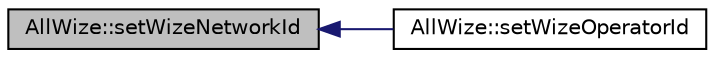 digraph "AllWize::setWizeNetworkId"
{
  edge [fontname="Helvetica",fontsize="10",labelfontname="Helvetica",labelfontsize="10"];
  node [fontname="Helvetica",fontsize="10",shape=record];
  rankdir="LR";
  Node1655 [label="AllWize::setWizeNetworkId",height=0.2,width=0.4,color="black", fillcolor="grey75", style="filled", fontcolor="black"];
  Node1655 -> Node1656 [dir="back",color="midnightblue",fontsize="10",style="solid",fontname="Helvetica"];
  Node1656 [label="AllWize::setWizeOperatorId",height=0.2,width=0.4,color="black", fillcolor="white", style="filled",URL="$classAllWize.html#a2ad38e4886fce0c593922386b4a26237",tooltip="Use AllWize::setWizeNetworkId instead. "];
}
